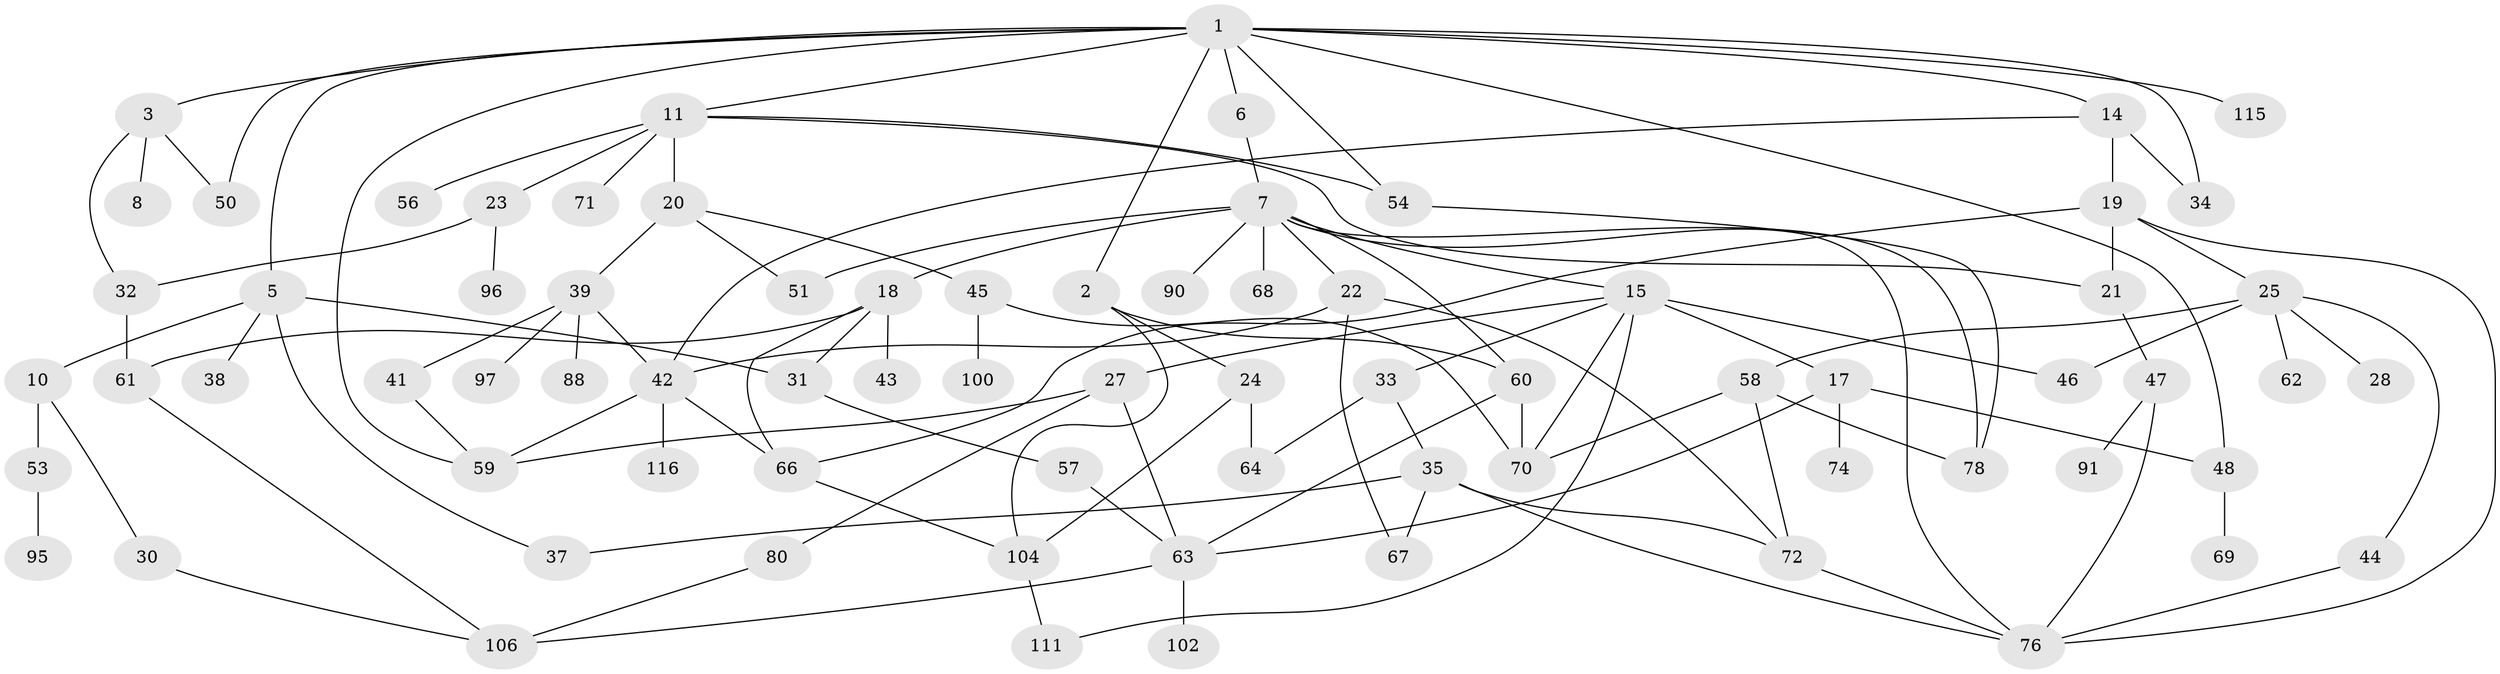 // original degree distribution, {5: 0.0603448275862069, 2: 0.3017241379310345, 4: 0.1724137931034483, 9: 0.008620689655172414, 7: 0.017241379310344827, 1: 0.21551724137931033, 8: 0.008620689655172414, 3: 0.21551724137931033}
// Generated by graph-tools (version 1.1) at 2025/10/02/27/25 16:10:54]
// undirected, 76 vertices, 117 edges
graph export_dot {
graph [start="1"]
  node [color=gray90,style=filled];
  1 [super="+4"];
  2 [super="+9"];
  3;
  5 [super="+52"];
  6;
  7 [super="+13"];
  8;
  10 [super="+16"];
  11 [super="+12"];
  14;
  15 [super="+65"];
  17 [super="+40"];
  18 [super="+26"];
  19 [super="+110"];
  20 [super="+84"];
  21;
  22 [super="+29"];
  23;
  24 [super="+94"];
  25 [super="+98"];
  27 [super="+36"];
  28;
  30;
  31;
  32 [super="+82"];
  33;
  34 [super="+107"];
  35 [super="+49"];
  37;
  38;
  39 [super="+85"];
  41;
  42 [super="+83"];
  43 [super="+73"];
  44 [super="+93"];
  45;
  46 [super="+108"];
  47;
  48 [super="+79"];
  50 [super="+89"];
  51;
  53 [super="+55"];
  54 [super="+112"];
  56;
  57 [super="+92"];
  58 [super="+103"];
  59;
  60 [super="+75"];
  61;
  62;
  63 [super="+81"];
  64;
  66 [super="+99"];
  67;
  68;
  69;
  70 [super="+105"];
  71 [super="+87"];
  72 [super="+86"];
  74;
  76 [super="+77"];
  78;
  80;
  88;
  90;
  91 [super="+114"];
  95 [super="+113"];
  96;
  97;
  100 [super="+101"];
  102;
  104;
  106 [super="+109"];
  111;
  115;
  116;
  1 -- 2;
  1 -- 3;
  1 -- 54;
  1 -- 34;
  1 -- 5;
  1 -- 6;
  1 -- 11;
  1 -- 14;
  1 -- 48;
  1 -- 115;
  1 -- 59;
  1 -- 50;
  2 -- 24;
  2 -- 60;
  2 -- 104;
  3 -- 8;
  3 -- 50;
  3 -- 32;
  5 -- 10;
  5 -- 31;
  5 -- 38;
  5 -- 37;
  6 -- 7;
  7 -- 15;
  7 -- 18;
  7 -- 51;
  7 -- 68;
  7 -- 22;
  7 -- 90;
  7 -- 76;
  7 -- 78;
  7 -- 60;
  10 -- 53;
  10 -- 30;
  11 -- 21;
  11 -- 71;
  11 -- 20;
  11 -- 23;
  11 -- 56;
  11 -- 54;
  14 -- 19;
  14 -- 34;
  14 -- 42;
  15 -- 17;
  15 -- 27;
  15 -- 33;
  15 -- 46;
  15 -- 111;
  15 -- 70;
  17 -- 74;
  17 -- 63;
  17 -- 48;
  18 -- 43;
  18 -- 66;
  18 -- 31;
  18 -- 61;
  19 -- 25;
  19 -- 21;
  19 -- 76;
  19 -- 66;
  20 -- 39;
  20 -- 45;
  20 -- 51;
  21 -- 47;
  22 -- 72;
  22 -- 42;
  22 -- 67;
  23 -- 32;
  23 -- 96;
  24 -- 64;
  24 -- 104;
  25 -- 28;
  25 -- 44;
  25 -- 58;
  25 -- 62;
  25 -- 46;
  27 -- 80;
  27 -- 63;
  27 -- 59;
  30 -- 106;
  31 -- 57;
  32 -- 61;
  33 -- 35;
  33 -- 64;
  35 -- 37;
  35 -- 72;
  35 -- 67;
  35 -- 76;
  39 -- 41;
  39 -- 88;
  39 -- 97;
  39 -- 42;
  41 -- 59;
  42 -- 116;
  42 -- 59;
  42 -- 66;
  44 -- 76;
  45 -- 70;
  45 -- 100;
  47 -- 91;
  47 -- 76;
  48 -- 69;
  53 -- 95 [weight=2];
  54 -- 78;
  57 -- 63;
  58 -- 72;
  58 -- 70;
  58 -- 78;
  60 -- 63;
  60 -- 70;
  61 -- 106;
  63 -- 102;
  63 -- 106;
  66 -- 104;
  72 -- 76;
  80 -- 106;
  104 -- 111;
}
